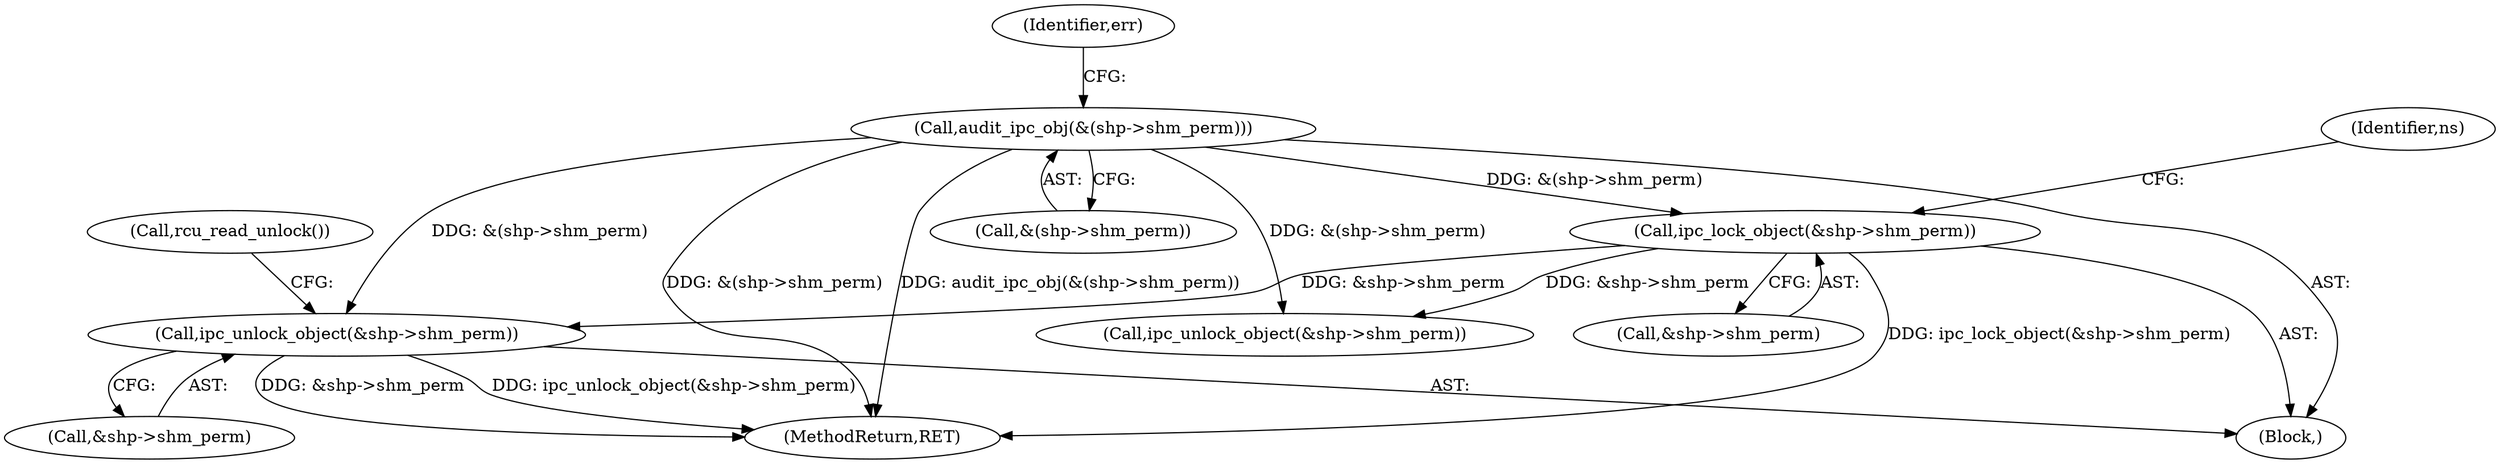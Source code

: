 digraph "0_linux_a399b29dfbaaaf91162b2dc5a5875dd51bbfa2a1@pointer" {
"1000332" [label="(Call,ipc_unlock_object(&shp->shm_perm))"];
"1000193" [label="(Call,ipc_lock_object(&shp->shm_perm))"];
"1000180" [label="(Call,audit_ipc_obj(&(shp->shm_perm)))"];
"1000163" [label="(Block,)"];
"1000194" [label="(Call,&shp->shm_perm)"];
"1000333" [label="(Call,&shp->shm_perm)"];
"1000360" [label="(MethodReturn,RET)"];
"1000337" [label="(Call,rcu_read_unlock())"];
"1000351" [label="(Call,ipc_unlock_object(&shp->shm_perm))"];
"1000332" [label="(Call,ipc_unlock_object(&shp->shm_perm))"];
"1000193" [label="(Call,ipc_lock_object(&shp->shm_perm))"];
"1000202" [label="(Identifier,ns)"];
"1000181" [label="(Call,&(shp->shm_perm))"];
"1000186" [label="(Identifier,err)"];
"1000180" [label="(Call,audit_ipc_obj(&(shp->shm_perm)))"];
"1000332" -> "1000163"  [label="AST: "];
"1000332" -> "1000333"  [label="CFG: "];
"1000333" -> "1000332"  [label="AST: "];
"1000337" -> "1000332"  [label="CFG: "];
"1000332" -> "1000360"  [label="DDG: &shp->shm_perm"];
"1000332" -> "1000360"  [label="DDG: ipc_unlock_object(&shp->shm_perm)"];
"1000193" -> "1000332"  [label="DDG: &shp->shm_perm"];
"1000180" -> "1000332"  [label="DDG: &(shp->shm_perm)"];
"1000193" -> "1000163"  [label="AST: "];
"1000193" -> "1000194"  [label="CFG: "];
"1000194" -> "1000193"  [label="AST: "];
"1000202" -> "1000193"  [label="CFG: "];
"1000193" -> "1000360"  [label="DDG: ipc_lock_object(&shp->shm_perm)"];
"1000180" -> "1000193"  [label="DDG: &(shp->shm_perm)"];
"1000193" -> "1000351"  [label="DDG: &shp->shm_perm"];
"1000180" -> "1000163"  [label="AST: "];
"1000180" -> "1000181"  [label="CFG: "];
"1000181" -> "1000180"  [label="AST: "];
"1000186" -> "1000180"  [label="CFG: "];
"1000180" -> "1000360"  [label="DDG: &(shp->shm_perm)"];
"1000180" -> "1000360"  [label="DDG: audit_ipc_obj(&(shp->shm_perm))"];
"1000180" -> "1000351"  [label="DDG: &(shp->shm_perm)"];
}
